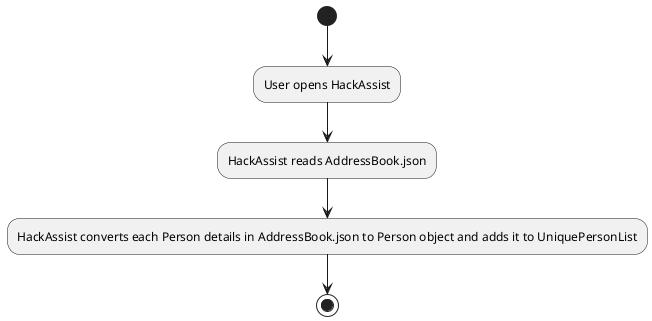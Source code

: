 @startuml

(*) --> "User opens HackAssist"
"User opens HackAssist" --> "HackAssist reads AddressBook.json"
"HackAssist reads AddressBook.json" --> "HackAssist converts each Person details in AddressBook.json to Person object and adds it to UniquePersonList"
"HackAssist converts each Person details in AddressBook.json to Person object and adds it to UniquePersonList" --> (*)

@enduml
